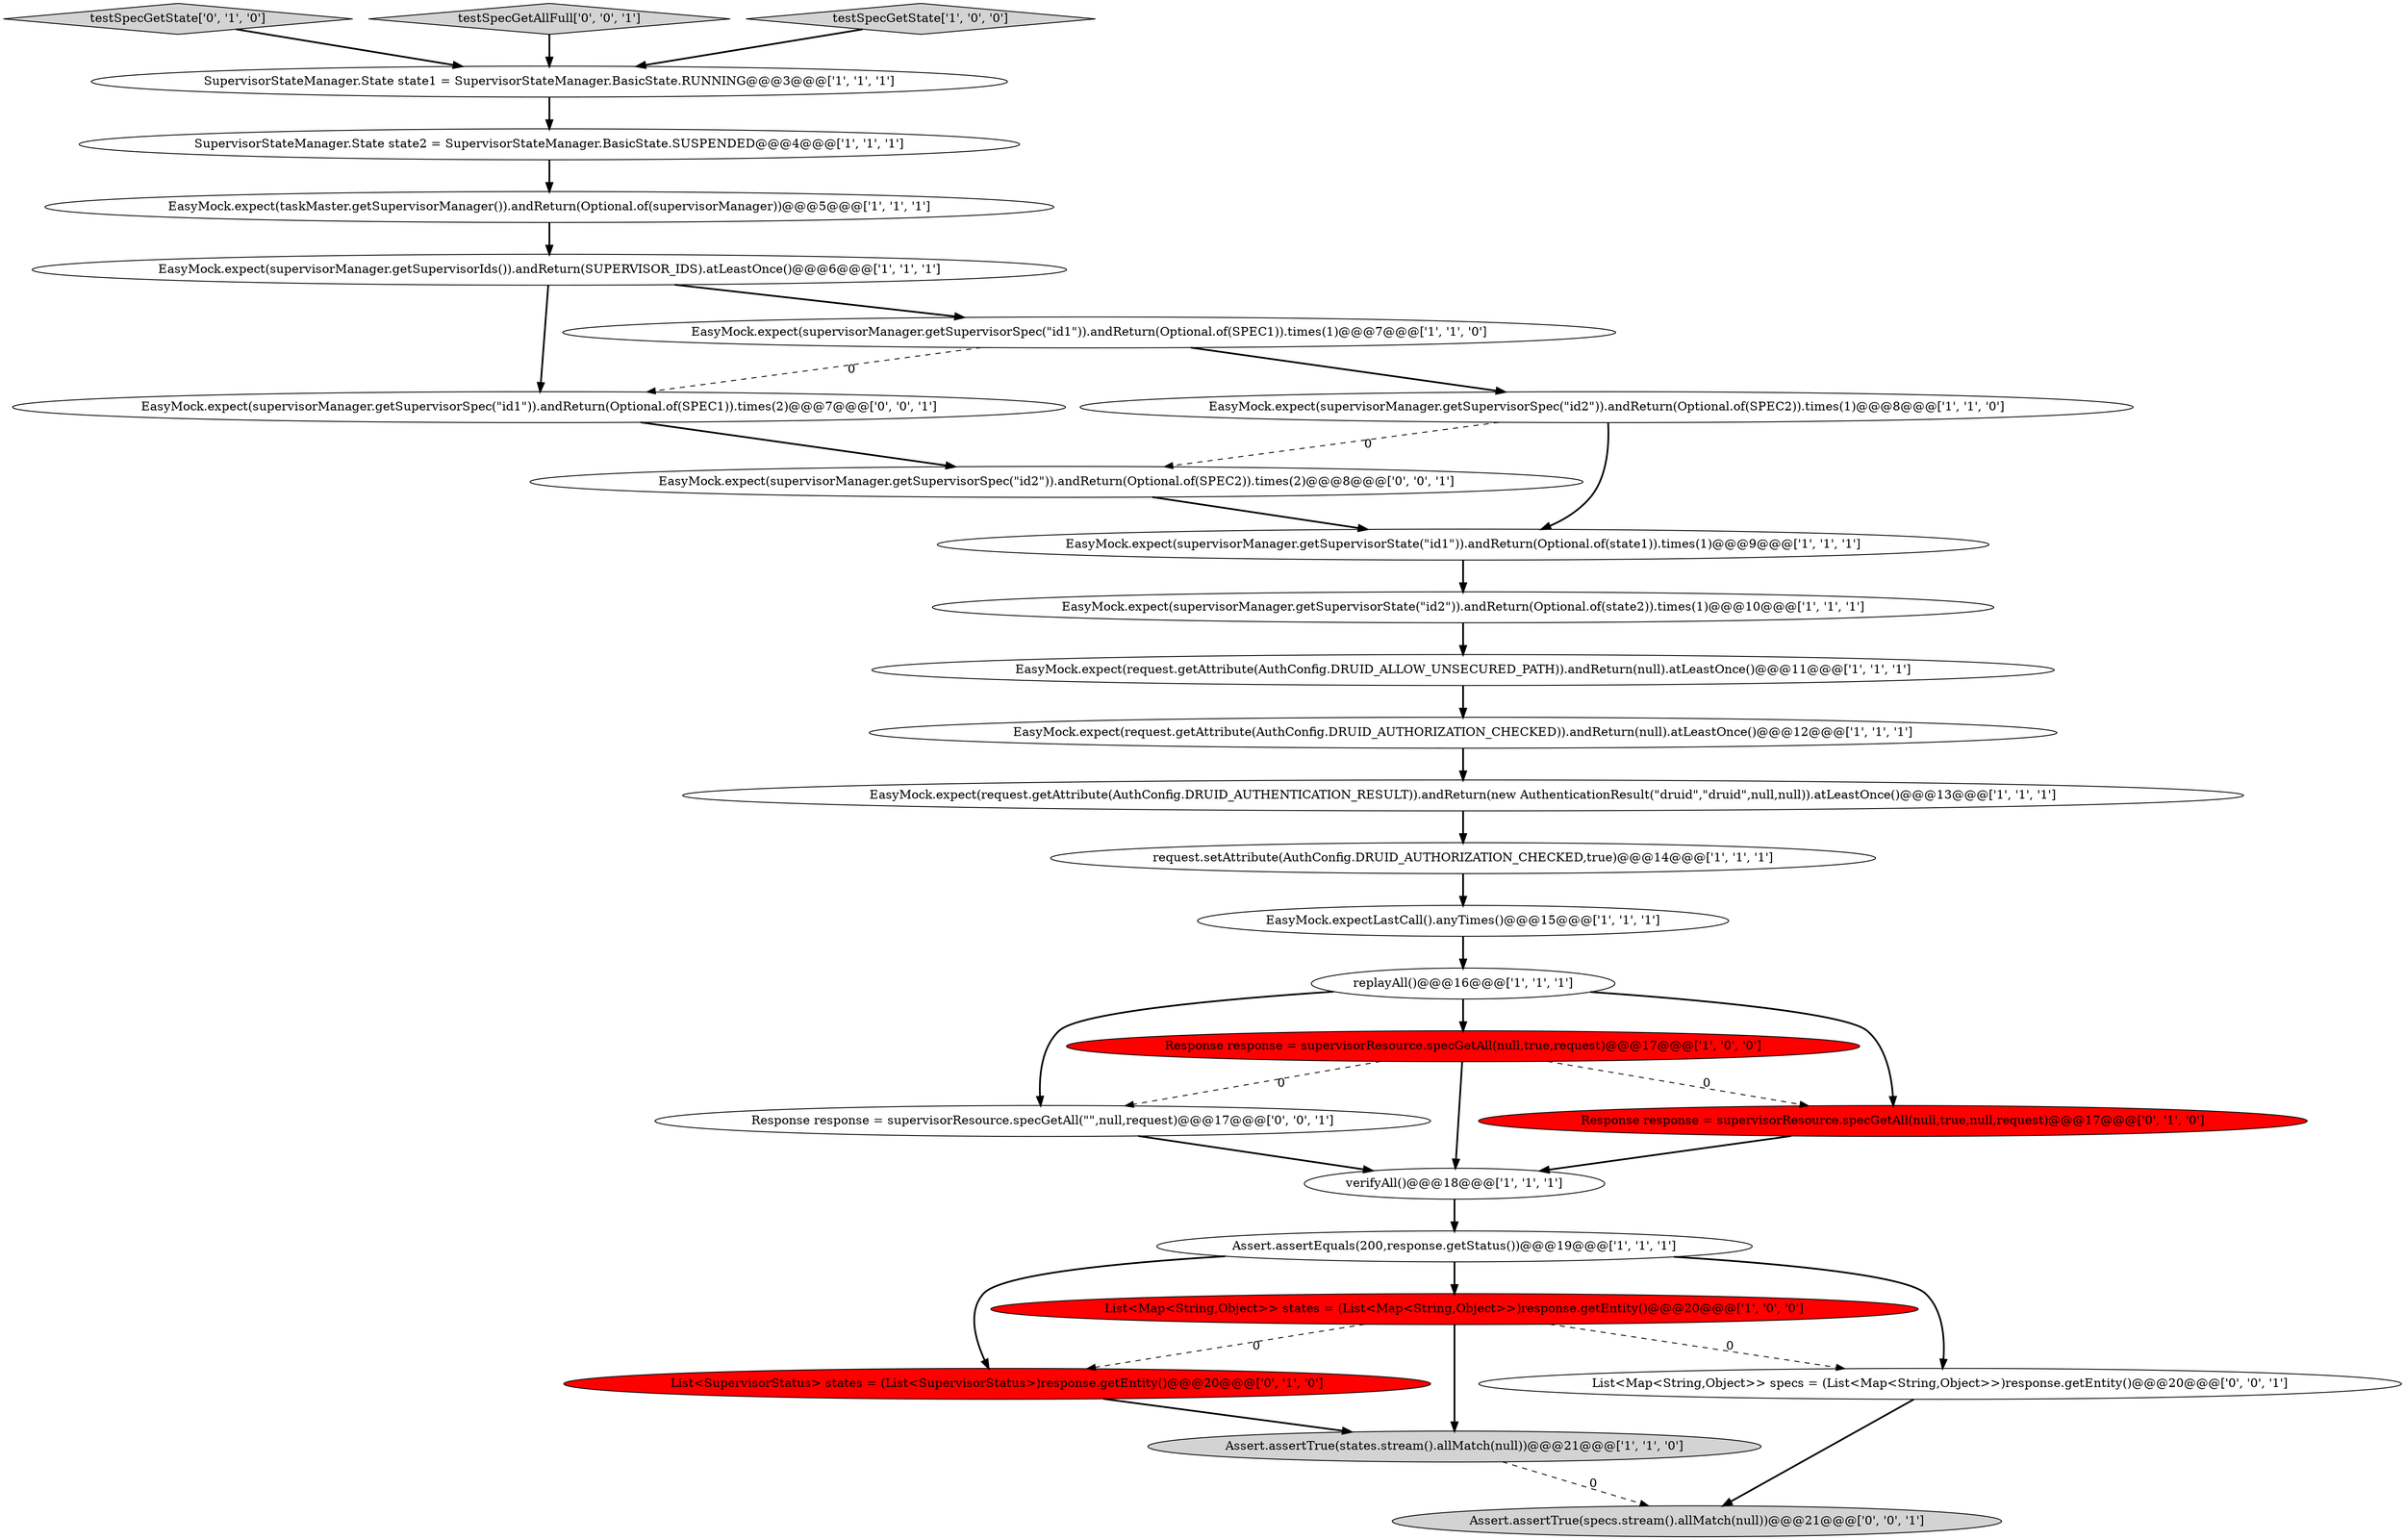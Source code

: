 digraph {
0 [style = filled, label = "EasyMock.expect(supervisorManager.getSupervisorState(\"id2\")).andReturn(Optional.of(state2)).times(1)@@@10@@@['1', '1', '1']", fillcolor = white, shape = ellipse image = "AAA0AAABBB1BBB"];
10 [style = filled, label = "EasyMock.expect(supervisorManager.getSupervisorIds()).andReturn(SUPERVISOR_IDS).atLeastOnce()@@@6@@@['1', '1', '1']", fillcolor = white, shape = ellipse image = "AAA0AAABBB1BBB"];
25 [style = filled, label = "EasyMock.expect(supervisorManager.getSupervisorSpec(\"id1\")).andReturn(Optional.of(SPEC1)).times(2)@@@7@@@['0', '0', '1']", fillcolor = white, shape = ellipse image = "AAA0AAABBB3BBB"];
15 [style = filled, label = "SupervisorStateManager.State state2 = SupervisorStateManager.BasicState.SUSPENDED@@@4@@@['1', '1', '1']", fillcolor = white, shape = ellipse image = "AAA0AAABBB1BBB"];
14 [style = filled, label = "EasyMock.expect(request.getAttribute(AuthConfig.DRUID_AUTHORIZATION_CHECKED)).andReturn(null).atLeastOnce()@@@12@@@['1', '1', '1']", fillcolor = white, shape = ellipse image = "AAA0AAABBB1BBB"];
5 [style = filled, label = "Assert.assertEquals(200,response.getStatus())@@@19@@@['1', '1', '1']", fillcolor = white, shape = ellipse image = "AAA0AAABBB1BBB"];
23 [style = filled, label = "EasyMock.expect(supervisorManager.getSupervisorSpec(\"id2\")).andReturn(Optional.of(SPEC2)).times(2)@@@8@@@['0', '0', '1']", fillcolor = white, shape = ellipse image = "AAA0AAABBB3BBB"];
8 [style = filled, label = "EasyMock.expect(taskMaster.getSupervisorManager()).andReturn(Optional.of(supervisorManager))@@@5@@@['1', '1', '1']", fillcolor = white, shape = ellipse image = "AAA0AAABBB1BBB"];
24 [style = filled, label = "Assert.assertTrue(specs.stream().allMatch(null))@@@21@@@['0', '0', '1']", fillcolor = lightgray, shape = ellipse image = "AAA0AAABBB3BBB"];
13 [style = filled, label = "EasyMock.expect(request.getAttribute(AuthConfig.DRUID_ALLOW_UNSECURED_PATH)).andReturn(null).atLeastOnce()@@@11@@@['1', '1', '1']", fillcolor = white, shape = ellipse image = "AAA0AAABBB1BBB"];
18 [style = filled, label = "EasyMock.expect(request.getAttribute(AuthConfig.DRUID_AUTHENTICATION_RESULT)).andReturn(new AuthenticationResult(\"druid\",\"druid\",null,null)).atLeastOnce()@@@13@@@['1', '1', '1']", fillcolor = white, shape = ellipse image = "AAA0AAABBB1BBB"];
7 [style = filled, label = "EasyMock.expect(supervisorManager.getSupervisorSpec(\"id1\")).andReturn(Optional.of(SPEC1)).times(1)@@@7@@@['1', '1', '0']", fillcolor = white, shape = ellipse image = "AAA0AAABBB1BBB"];
9 [style = filled, label = "verifyAll()@@@18@@@['1', '1', '1']", fillcolor = white, shape = ellipse image = "AAA0AAABBB1BBB"];
28 [style = filled, label = "Response response = supervisorResource.specGetAll(\"\",null,request)@@@17@@@['0', '0', '1']", fillcolor = white, shape = ellipse image = "AAA0AAABBB3BBB"];
11 [style = filled, label = "request.setAttribute(AuthConfig.DRUID_AUTHORIZATION_CHECKED,true)@@@14@@@['1', '1', '1']", fillcolor = white, shape = ellipse image = "AAA0AAABBB1BBB"];
22 [style = filled, label = "testSpecGetState['0', '1', '0']", fillcolor = lightgray, shape = diamond image = "AAA0AAABBB2BBB"];
26 [style = filled, label = "testSpecGetAllFull['0', '0', '1']", fillcolor = lightgray, shape = diamond image = "AAA0AAABBB3BBB"];
16 [style = filled, label = "Response response = supervisorResource.specGetAll(null,true,request)@@@17@@@['1', '0', '0']", fillcolor = red, shape = ellipse image = "AAA1AAABBB1BBB"];
1 [style = filled, label = "EasyMock.expectLastCall().anyTimes()@@@15@@@['1', '1', '1']", fillcolor = white, shape = ellipse image = "AAA0AAABBB1BBB"];
12 [style = filled, label = "SupervisorStateManager.State state1 = SupervisorStateManager.BasicState.RUNNING@@@3@@@['1', '1', '1']", fillcolor = white, shape = ellipse image = "AAA0AAABBB1BBB"];
19 [style = filled, label = "testSpecGetState['1', '0', '0']", fillcolor = lightgray, shape = diamond image = "AAA0AAABBB1BBB"];
21 [style = filled, label = "List<SupervisorStatus> states = (List<SupervisorStatus>)response.getEntity()@@@20@@@['0', '1', '0']", fillcolor = red, shape = ellipse image = "AAA1AAABBB2BBB"];
17 [style = filled, label = "EasyMock.expect(supervisorManager.getSupervisorSpec(\"id2\")).andReturn(Optional.of(SPEC2)).times(1)@@@8@@@['1', '1', '0']", fillcolor = white, shape = ellipse image = "AAA0AAABBB1BBB"];
3 [style = filled, label = "EasyMock.expect(supervisorManager.getSupervisorState(\"id1\")).andReturn(Optional.of(state1)).times(1)@@@9@@@['1', '1', '1']", fillcolor = white, shape = ellipse image = "AAA0AAABBB1BBB"];
6 [style = filled, label = "List<Map<String,Object>> states = (List<Map<String,Object>>)response.getEntity()@@@20@@@['1', '0', '0']", fillcolor = red, shape = ellipse image = "AAA1AAABBB1BBB"];
20 [style = filled, label = "Response response = supervisorResource.specGetAll(null,true,null,request)@@@17@@@['0', '1', '0']", fillcolor = red, shape = ellipse image = "AAA1AAABBB2BBB"];
4 [style = filled, label = "replayAll()@@@16@@@['1', '1', '1']", fillcolor = white, shape = ellipse image = "AAA0AAABBB1BBB"];
2 [style = filled, label = "Assert.assertTrue(states.stream().allMatch(null))@@@21@@@['1', '1', '0']", fillcolor = lightgray, shape = ellipse image = "AAA0AAABBB1BBB"];
27 [style = filled, label = "List<Map<String,Object>> specs = (List<Map<String,Object>>)response.getEntity()@@@20@@@['0', '0', '1']", fillcolor = white, shape = ellipse image = "AAA0AAABBB3BBB"];
6->21 [style = dashed, label="0"];
8->10 [style = bold, label=""];
1->4 [style = bold, label=""];
7->17 [style = bold, label=""];
0->13 [style = bold, label=""];
19->12 [style = bold, label=""];
20->9 [style = bold, label=""];
11->1 [style = bold, label=""];
25->23 [style = bold, label=""];
18->11 [style = bold, label=""];
12->15 [style = bold, label=""];
28->9 [style = bold, label=""];
23->3 [style = bold, label=""];
10->7 [style = bold, label=""];
4->28 [style = bold, label=""];
3->0 [style = bold, label=""];
21->2 [style = bold, label=""];
6->2 [style = bold, label=""];
5->21 [style = bold, label=""];
26->12 [style = bold, label=""];
5->6 [style = bold, label=""];
10->25 [style = bold, label=""];
6->27 [style = dashed, label="0"];
22->12 [style = bold, label=""];
4->20 [style = bold, label=""];
17->3 [style = bold, label=""];
9->5 [style = bold, label=""];
7->25 [style = dashed, label="0"];
14->18 [style = bold, label=""];
27->24 [style = bold, label=""];
5->27 [style = bold, label=""];
17->23 [style = dashed, label="0"];
2->24 [style = dashed, label="0"];
16->28 [style = dashed, label="0"];
13->14 [style = bold, label=""];
15->8 [style = bold, label=""];
16->9 [style = bold, label=""];
4->16 [style = bold, label=""];
16->20 [style = dashed, label="0"];
}
